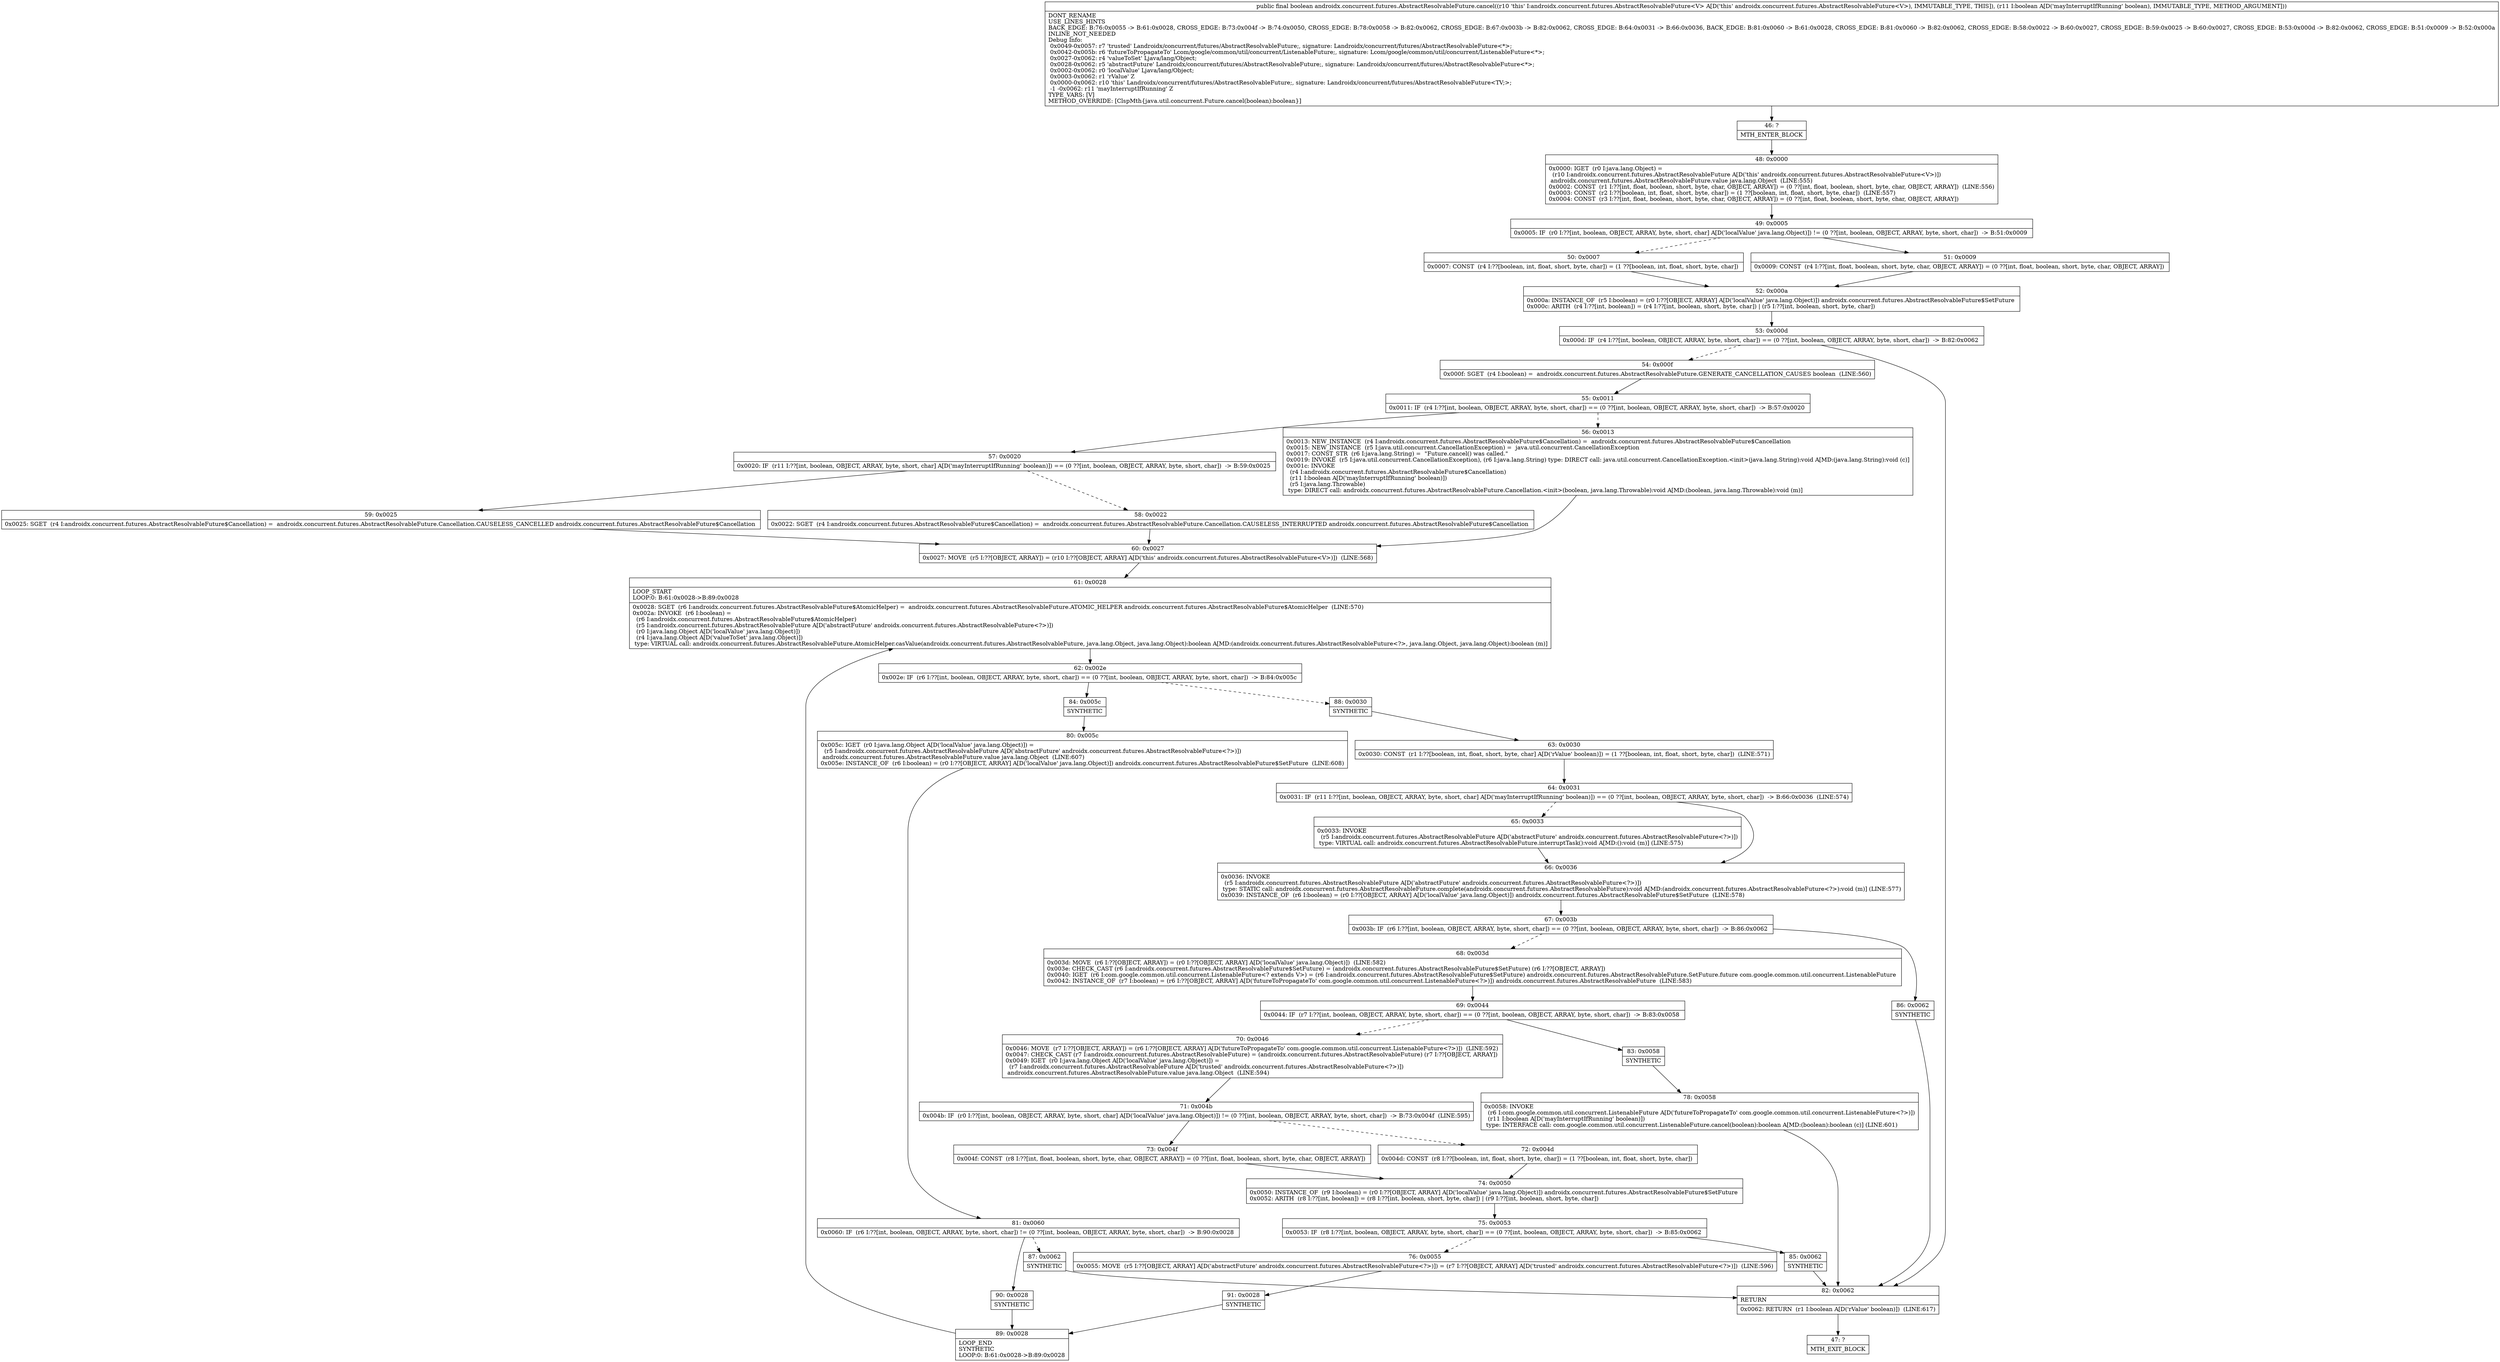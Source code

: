 digraph "CFG forandroidx.concurrent.futures.AbstractResolvableFuture.cancel(Z)Z" {
Node_46 [shape=record,label="{46\:\ ?|MTH_ENTER_BLOCK\l}"];
Node_48 [shape=record,label="{48\:\ 0x0000|0x0000: IGET  (r0 I:java.lang.Object) = \l  (r10 I:androidx.concurrent.futures.AbstractResolvableFuture A[D('this' androidx.concurrent.futures.AbstractResolvableFuture\<V\>)])\l androidx.concurrent.futures.AbstractResolvableFuture.value java.lang.Object  (LINE:555)\l0x0002: CONST  (r1 I:??[int, float, boolean, short, byte, char, OBJECT, ARRAY]) = (0 ??[int, float, boolean, short, byte, char, OBJECT, ARRAY])  (LINE:556)\l0x0003: CONST  (r2 I:??[boolean, int, float, short, byte, char]) = (1 ??[boolean, int, float, short, byte, char])  (LINE:557)\l0x0004: CONST  (r3 I:??[int, float, boolean, short, byte, char, OBJECT, ARRAY]) = (0 ??[int, float, boolean, short, byte, char, OBJECT, ARRAY]) \l}"];
Node_49 [shape=record,label="{49\:\ 0x0005|0x0005: IF  (r0 I:??[int, boolean, OBJECT, ARRAY, byte, short, char] A[D('localValue' java.lang.Object)]) != (0 ??[int, boolean, OBJECT, ARRAY, byte, short, char])  \-\> B:51:0x0009 \l}"];
Node_50 [shape=record,label="{50\:\ 0x0007|0x0007: CONST  (r4 I:??[boolean, int, float, short, byte, char]) = (1 ??[boolean, int, float, short, byte, char]) \l}"];
Node_52 [shape=record,label="{52\:\ 0x000a|0x000a: INSTANCE_OF  (r5 I:boolean) = (r0 I:??[OBJECT, ARRAY] A[D('localValue' java.lang.Object)]) androidx.concurrent.futures.AbstractResolvableFuture$SetFuture \l0x000c: ARITH  (r4 I:??[int, boolean]) = (r4 I:??[int, boolean, short, byte, char]) \| (r5 I:??[int, boolean, short, byte, char]) \l}"];
Node_53 [shape=record,label="{53\:\ 0x000d|0x000d: IF  (r4 I:??[int, boolean, OBJECT, ARRAY, byte, short, char]) == (0 ??[int, boolean, OBJECT, ARRAY, byte, short, char])  \-\> B:82:0x0062 \l}"];
Node_54 [shape=record,label="{54\:\ 0x000f|0x000f: SGET  (r4 I:boolean) =  androidx.concurrent.futures.AbstractResolvableFuture.GENERATE_CANCELLATION_CAUSES boolean  (LINE:560)\l}"];
Node_55 [shape=record,label="{55\:\ 0x0011|0x0011: IF  (r4 I:??[int, boolean, OBJECT, ARRAY, byte, short, char]) == (0 ??[int, boolean, OBJECT, ARRAY, byte, short, char])  \-\> B:57:0x0020 \l}"];
Node_56 [shape=record,label="{56\:\ 0x0013|0x0013: NEW_INSTANCE  (r4 I:androidx.concurrent.futures.AbstractResolvableFuture$Cancellation) =  androidx.concurrent.futures.AbstractResolvableFuture$Cancellation \l0x0015: NEW_INSTANCE  (r5 I:java.util.concurrent.CancellationException) =  java.util.concurrent.CancellationException \l0x0017: CONST_STR  (r6 I:java.lang.String) =  \"Future.cancel() was called.\" \l0x0019: INVOKE  (r5 I:java.util.concurrent.CancellationException), (r6 I:java.lang.String) type: DIRECT call: java.util.concurrent.CancellationException.\<init\>(java.lang.String):void A[MD:(java.lang.String):void (c)]\l0x001c: INVOKE  \l  (r4 I:androidx.concurrent.futures.AbstractResolvableFuture$Cancellation)\l  (r11 I:boolean A[D('mayInterruptIfRunning' boolean)])\l  (r5 I:java.lang.Throwable)\l type: DIRECT call: androidx.concurrent.futures.AbstractResolvableFuture.Cancellation.\<init\>(boolean, java.lang.Throwable):void A[MD:(boolean, java.lang.Throwable):void (m)]\l}"];
Node_60 [shape=record,label="{60\:\ 0x0027|0x0027: MOVE  (r5 I:??[OBJECT, ARRAY]) = (r10 I:??[OBJECT, ARRAY] A[D('this' androidx.concurrent.futures.AbstractResolvableFuture\<V\>)])  (LINE:568)\l}"];
Node_61 [shape=record,label="{61\:\ 0x0028|LOOP_START\lLOOP:0: B:61:0x0028\-\>B:89:0x0028\l|0x0028: SGET  (r6 I:androidx.concurrent.futures.AbstractResolvableFuture$AtomicHelper) =  androidx.concurrent.futures.AbstractResolvableFuture.ATOMIC_HELPER androidx.concurrent.futures.AbstractResolvableFuture$AtomicHelper  (LINE:570)\l0x002a: INVOKE  (r6 I:boolean) = \l  (r6 I:androidx.concurrent.futures.AbstractResolvableFuture$AtomicHelper)\l  (r5 I:androidx.concurrent.futures.AbstractResolvableFuture A[D('abstractFuture' androidx.concurrent.futures.AbstractResolvableFuture\<?\>)])\l  (r0 I:java.lang.Object A[D('localValue' java.lang.Object)])\l  (r4 I:java.lang.Object A[D('valueToSet' java.lang.Object)])\l type: VIRTUAL call: androidx.concurrent.futures.AbstractResolvableFuture.AtomicHelper.casValue(androidx.concurrent.futures.AbstractResolvableFuture, java.lang.Object, java.lang.Object):boolean A[MD:(androidx.concurrent.futures.AbstractResolvableFuture\<?\>, java.lang.Object, java.lang.Object):boolean (m)]\l}"];
Node_62 [shape=record,label="{62\:\ 0x002e|0x002e: IF  (r6 I:??[int, boolean, OBJECT, ARRAY, byte, short, char]) == (0 ??[int, boolean, OBJECT, ARRAY, byte, short, char])  \-\> B:84:0x005c \l}"];
Node_84 [shape=record,label="{84\:\ 0x005c|SYNTHETIC\l}"];
Node_80 [shape=record,label="{80\:\ 0x005c|0x005c: IGET  (r0 I:java.lang.Object A[D('localValue' java.lang.Object)]) = \l  (r5 I:androidx.concurrent.futures.AbstractResolvableFuture A[D('abstractFuture' androidx.concurrent.futures.AbstractResolvableFuture\<?\>)])\l androidx.concurrent.futures.AbstractResolvableFuture.value java.lang.Object  (LINE:607)\l0x005e: INSTANCE_OF  (r6 I:boolean) = (r0 I:??[OBJECT, ARRAY] A[D('localValue' java.lang.Object)]) androidx.concurrent.futures.AbstractResolvableFuture$SetFuture  (LINE:608)\l}"];
Node_81 [shape=record,label="{81\:\ 0x0060|0x0060: IF  (r6 I:??[int, boolean, OBJECT, ARRAY, byte, short, char]) != (0 ??[int, boolean, OBJECT, ARRAY, byte, short, char])  \-\> B:90:0x0028 \l}"];
Node_87 [shape=record,label="{87\:\ 0x0062|SYNTHETIC\l}"];
Node_90 [shape=record,label="{90\:\ 0x0028|SYNTHETIC\l}"];
Node_89 [shape=record,label="{89\:\ 0x0028|LOOP_END\lSYNTHETIC\lLOOP:0: B:61:0x0028\-\>B:89:0x0028\l}"];
Node_88 [shape=record,label="{88\:\ 0x0030|SYNTHETIC\l}"];
Node_63 [shape=record,label="{63\:\ 0x0030|0x0030: CONST  (r1 I:??[boolean, int, float, short, byte, char] A[D('rValue' boolean)]) = (1 ??[boolean, int, float, short, byte, char])  (LINE:571)\l}"];
Node_64 [shape=record,label="{64\:\ 0x0031|0x0031: IF  (r11 I:??[int, boolean, OBJECT, ARRAY, byte, short, char] A[D('mayInterruptIfRunning' boolean)]) == (0 ??[int, boolean, OBJECT, ARRAY, byte, short, char])  \-\> B:66:0x0036  (LINE:574)\l}"];
Node_65 [shape=record,label="{65\:\ 0x0033|0x0033: INVOKE  \l  (r5 I:androidx.concurrent.futures.AbstractResolvableFuture A[D('abstractFuture' androidx.concurrent.futures.AbstractResolvableFuture\<?\>)])\l type: VIRTUAL call: androidx.concurrent.futures.AbstractResolvableFuture.interruptTask():void A[MD:():void (m)] (LINE:575)\l}"];
Node_66 [shape=record,label="{66\:\ 0x0036|0x0036: INVOKE  \l  (r5 I:androidx.concurrent.futures.AbstractResolvableFuture A[D('abstractFuture' androidx.concurrent.futures.AbstractResolvableFuture\<?\>)])\l type: STATIC call: androidx.concurrent.futures.AbstractResolvableFuture.complete(androidx.concurrent.futures.AbstractResolvableFuture):void A[MD:(androidx.concurrent.futures.AbstractResolvableFuture\<?\>):void (m)] (LINE:577)\l0x0039: INSTANCE_OF  (r6 I:boolean) = (r0 I:??[OBJECT, ARRAY] A[D('localValue' java.lang.Object)]) androidx.concurrent.futures.AbstractResolvableFuture$SetFuture  (LINE:578)\l}"];
Node_67 [shape=record,label="{67\:\ 0x003b|0x003b: IF  (r6 I:??[int, boolean, OBJECT, ARRAY, byte, short, char]) == (0 ??[int, boolean, OBJECT, ARRAY, byte, short, char])  \-\> B:86:0x0062 \l}"];
Node_68 [shape=record,label="{68\:\ 0x003d|0x003d: MOVE  (r6 I:??[OBJECT, ARRAY]) = (r0 I:??[OBJECT, ARRAY] A[D('localValue' java.lang.Object)])  (LINE:582)\l0x003e: CHECK_CAST (r6 I:androidx.concurrent.futures.AbstractResolvableFuture$SetFuture) = (androidx.concurrent.futures.AbstractResolvableFuture$SetFuture) (r6 I:??[OBJECT, ARRAY]) \l0x0040: IGET  (r6 I:com.google.common.util.concurrent.ListenableFuture\<? extends V\>) = (r6 I:androidx.concurrent.futures.AbstractResolvableFuture$SetFuture) androidx.concurrent.futures.AbstractResolvableFuture.SetFuture.future com.google.common.util.concurrent.ListenableFuture \l0x0042: INSTANCE_OF  (r7 I:boolean) = (r6 I:??[OBJECT, ARRAY] A[D('futureToPropagateTo' com.google.common.util.concurrent.ListenableFuture\<?\>)]) androidx.concurrent.futures.AbstractResolvableFuture  (LINE:583)\l}"];
Node_69 [shape=record,label="{69\:\ 0x0044|0x0044: IF  (r7 I:??[int, boolean, OBJECT, ARRAY, byte, short, char]) == (0 ??[int, boolean, OBJECT, ARRAY, byte, short, char])  \-\> B:83:0x0058 \l}"];
Node_70 [shape=record,label="{70\:\ 0x0046|0x0046: MOVE  (r7 I:??[OBJECT, ARRAY]) = (r6 I:??[OBJECT, ARRAY] A[D('futureToPropagateTo' com.google.common.util.concurrent.ListenableFuture\<?\>)])  (LINE:592)\l0x0047: CHECK_CAST (r7 I:androidx.concurrent.futures.AbstractResolvableFuture) = (androidx.concurrent.futures.AbstractResolvableFuture) (r7 I:??[OBJECT, ARRAY]) \l0x0049: IGET  (r0 I:java.lang.Object A[D('localValue' java.lang.Object)]) = \l  (r7 I:androidx.concurrent.futures.AbstractResolvableFuture A[D('trusted' androidx.concurrent.futures.AbstractResolvableFuture\<?\>)])\l androidx.concurrent.futures.AbstractResolvableFuture.value java.lang.Object  (LINE:594)\l}"];
Node_71 [shape=record,label="{71\:\ 0x004b|0x004b: IF  (r0 I:??[int, boolean, OBJECT, ARRAY, byte, short, char] A[D('localValue' java.lang.Object)]) != (0 ??[int, boolean, OBJECT, ARRAY, byte, short, char])  \-\> B:73:0x004f  (LINE:595)\l}"];
Node_72 [shape=record,label="{72\:\ 0x004d|0x004d: CONST  (r8 I:??[boolean, int, float, short, byte, char]) = (1 ??[boolean, int, float, short, byte, char]) \l}"];
Node_74 [shape=record,label="{74\:\ 0x0050|0x0050: INSTANCE_OF  (r9 I:boolean) = (r0 I:??[OBJECT, ARRAY] A[D('localValue' java.lang.Object)]) androidx.concurrent.futures.AbstractResolvableFuture$SetFuture \l0x0052: ARITH  (r8 I:??[int, boolean]) = (r8 I:??[int, boolean, short, byte, char]) \| (r9 I:??[int, boolean, short, byte, char]) \l}"];
Node_75 [shape=record,label="{75\:\ 0x0053|0x0053: IF  (r8 I:??[int, boolean, OBJECT, ARRAY, byte, short, char]) == (0 ??[int, boolean, OBJECT, ARRAY, byte, short, char])  \-\> B:85:0x0062 \l}"];
Node_76 [shape=record,label="{76\:\ 0x0055|0x0055: MOVE  (r5 I:??[OBJECT, ARRAY] A[D('abstractFuture' androidx.concurrent.futures.AbstractResolvableFuture\<?\>)]) = (r7 I:??[OBJECT, ARRAY] A[D('trusted' androidx.concurrent.futures.AbstractResolvableFuture\<?\>)])  (LINE:596)\l}"];
Node_91 [shape=record,label="{91\:\ 0x0028|SYNTHETIC\l}"];
Node_85 [shape=record,label="{85\:\ 0x0062|SYNTHETIC\l}"];
Node_73 [shape=record,label="{73\:\ 0x004f|0x004f: CONST  (r8 I:??[int, float, boolean, short, byte, char, OBJECT, ARRAY]) = (0 ??[int, float, boolean, short, byte, char, OBJECT, ARRAY]) \l}"];
Node_83 [shape=record,label="{83\:\ 0x0058|SYNTHETIC\l}"];
Node_78 [shape=record,label="{78\:\ 0x0058|0x0058: INVOKE  \l  (r6 I:com.google.common.util.concurrent.ListenableFuture A[D('futureToPropagateTo' com.google.common.util.concurrent.ListenableFuture\<?\>)])\l  (r11 I:boolean A[D('mayInterruptIfRunning' boolean)])\l type: INTERFACE call: com.google.common.util.concurrent.ListenableFuture.cancel(boolean):boolean A[MD:(boolean):boolean (c)] (LINE:601)\l}"];
Node_86 [shape=record,label="{86\:\ 0x0062|SYNTHETIC\l}"];
Node_57 [shape=record,label="{57\:\ 0x0020|0x0020: IF  (r11 I:??[int, boolean, OBJECT, ARRAY, byte, short, char] A[D('mayInterruptIfRunning' boolean)]) == (0 ??[int, boolean, OBJECT, ARRAY, byte, short, char])  \-\> B:59:0x0025 \l}"];
Node_58 [shape=record,label="{58\:\ 0x0022|0x0022: SGET  (r4 I:androidx.concurrent.futures.AbstractResolvableFuture$Cancellation) =  androidx.concurrent.futures.AbstractResolvableFuture.Cancellation.CAUSELESS_INTERRUPTED androidx.concurrent.futures.AbstractResolvableFuture$Cancellation \l}"];
Node_59 [shape=record,label="{59\:\ 0x0025|0x0025: SGET  (r4 I:androidx.concurrent.futures.AbstractResolvableFuture$Cancellation) =  androidx.concurrent.futures.AbstractResolvableFuture.Cancellation.CAUSELESS_CANCELLED androidx.concurrent.futures.AbstractResolvableFuture$Cancellation \l}"];
Node_82 [shape=record,label="{82\:\ 0x0062|RETURN\l|0x0062: RETURN  (r1 I:boolean A[D('rValue' boolean)])  (LINE:617)\l}"];
Node_47 [shape=record,label="{47\:\ ?|MTH_EXIT_BLOCK\l}"];
Node_51 [shape=record,label="{51\:\ 0x0009|0x0009: CONST  (r4 I:??[int, float, boolean, short, byte, char, OBJECT, ARRAY]) = (0 ??[int, float, boolean, short, byte, char, OBJECT, ARRAY]) \l}"];
MethodNode[shape=record,label="{public final boolean androidx.concurrent.futures.AbstractResolvableFuture.cancel((r10 'this' I:androidx.concurrent.futures.AbstractResolvableFuture\<V\> A[D('this' androidx.concurrent.futures.AbstractResolvableFuture\<V\>), IMMUTABLE_TYPE, THIS]), (r11 I:boolean A[D('mayInterruptIfRunning' boolean), IMMUTABLE_TYPE, METHOD_ARGUMENT]))  | DONT_RENAME\lUSE_LINES_HINTS\lBACK_EDGE: B:76:0x0055 \-\> B:61:0x0028, CROSS_EDGE: B:73:0x004f \-\> B:74:0x0050, CROSS_EDGE: B:78:0x0058 \-\> B:82:0x0062, CROSS_EDGE: B:67:0x003b \-\> B:82:0x0062, CROSS_EDGE: B:64:0x0031 \-\> B:66:0x0036, BACK_EDGE: B:81:0x0060 \-\> B:61:0x0028, CROSS_EDGE: B:81:0x0060 \-\> B:82:0x0062, CROSS_EDGE: B:58:0x0022 \-\> B:60:0x0027, CROSS_EDGE: B:59:0x0025 \-\> B:60:0x0027, CROSS_EDGE: B:53:0x000d \-\> B:82:0x0062, CROSS_EDGE: B:51:0x0009 \-\> B:52:0x000a\lINLINE_NOT_NEEDED\lDebug Info:\l  0x0049\-0x0057: r7 'trusted' Landroidx\/concurrent\/futures\/AbstractResolvableFuture;, signature: Landroidx\/concurrent\/futures\/AbstractResolvableFuture\<*\>;\l  0x0042\-0x005b: r6 'futureToPropagateTo' Lcom\/google\/common\/util\/concurrent\/ListenableFuture;, signature: Lcom\/google\/common\/util\/concurrent\/ListenableFuture\<*\>;\l  0x0027\-0x0062: r4 'valueToSet' Ljava\/lang\/Object;\l  0x0028\-0x0062: r5 'abstractFuture' Landroidx\/concurrent\/futures\/AbstractResolvableFuture;, signature: Landroidx\/concurrent\/futures\/AbstractResolvableFuture\<*\>;\l  0x0002\-0x0062: r0 'localValue' Ljava\/lang\/Object;\l  0x0003\-0x0062: r1 'rValue' Z\l  0x0000\-0x0062: r10 'this' Landroidx\/concurrent\/futures\/AbstractResolvableFuture;, signature: Landroidx\/concurrent\/futures\/AbstractResolvableFuture\<TV;\>;\l  \-1 \-0x0062: r11 'mayInterruptIfRunning' Z\lTYPE_VARS: [V]\lMETHOD_OVERRIDE: [ClspMth\{java.util.concurrent.Future.cancel(boolean):boolean\}]\l}"];
MethodNode -> Node_46;Node_46 -> Node_48;
Node_48 -> Node_49;
Node_49 -> Node_50[style=dashed];
Node_49 -> Node_51;
Node_50 -> Node_52;
Node_52 -> Node_53;
Node_53 -> Node_54[style=dashed];
Node_53 -> Node_82;
Node_54 -> Node_55;
Node_55 -> Node_56[style=dashed];
Node_55 -> Node_57;
Node_56 -> Node_60;
Node_60 -> Node_61;
Node_61 -> Node_62;
Node_62 -> Node_84;
Node_62 -> Node_88[style=dashed];
Node_84 -> Node_80;
Node_80 -> Node_81;
Node_81 -> Node_87[style=dashed];
Node_81 -> Node_90;
Node_87 -> Node_82;
Node_90 -> Node_89;
Node_89 -> Node_61;
Node_88 -> Node_63;
Node_63 -> Node_64;
Node_64 -> Node_65[style=dashed];
Node_64 -> Node_66;
Node_65 -> Node_66;
Node_66 -> Node_67;
Node_67 -> Node_68[style=dashed];
Node_67 -> Node_86;
Node_68 -> Node_69;
Node_69 -> Node_70[style=dashed];
Node_69 -> Node_83;
Node_70 -> Node_71;
Node_71 -> Node_72[style=dashed];
Node_71 -> Node_73;
Node_72 -> Node_74;
Node_74 -> Node_75;
Node_75 -> Node_76[style=dashed];
Node_75 -> Node_85;
Node_76 -> Node_91;
Node_91 -> Node_89;
Node_85 -> Node_82;
Node_73 -> Node_74;
Node_83 -> Node_78;
Node_78 -> Node_82;
Node_86 -> Node_82;
Node_57 -> Node_58[style=dashed];
Node_57 -> Node_59;
Node_58 -> Node_60;
Node_59 -> Node_60;
Node_82 -> Node_47;
Node_51 -> Node_52;
}


